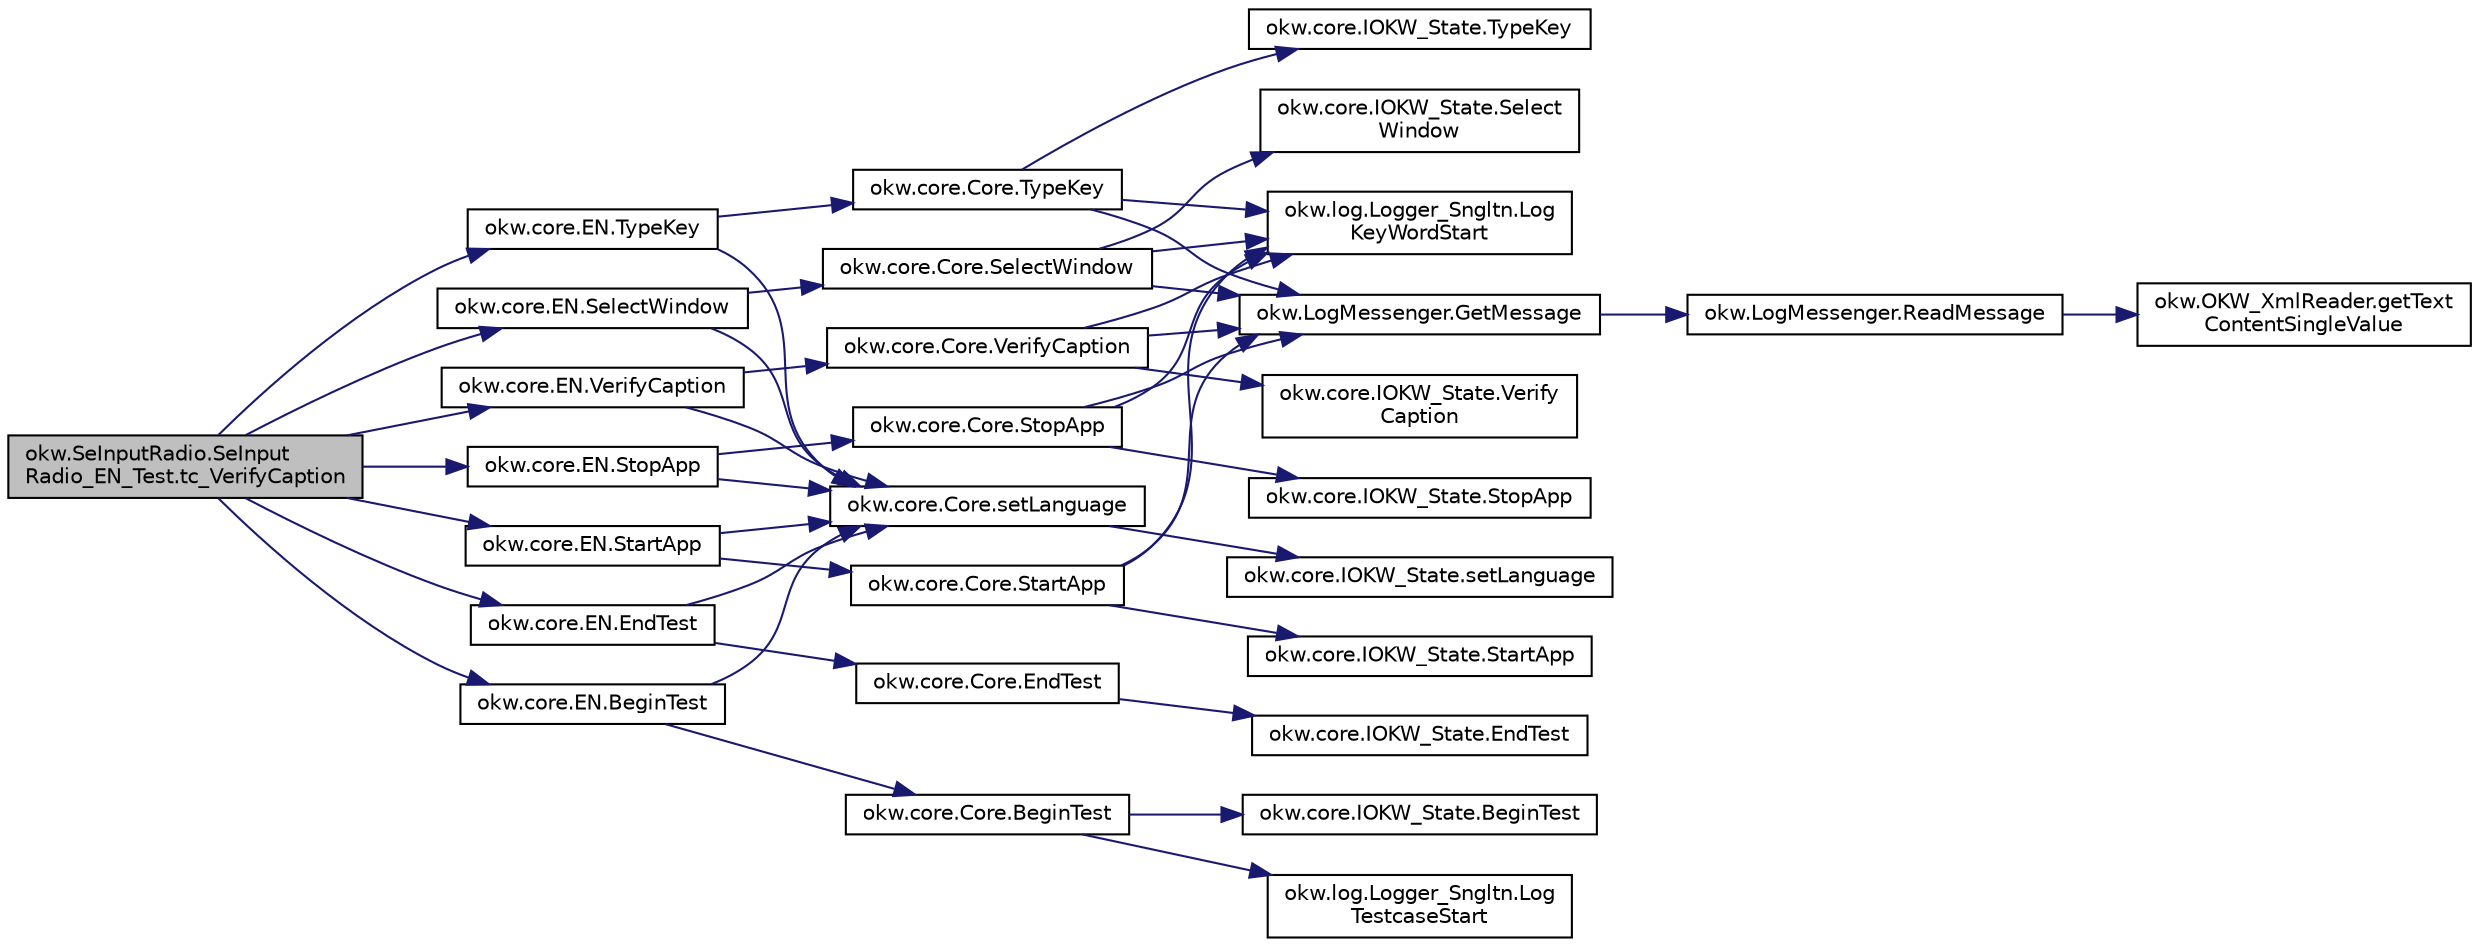 digraph "okw.SeInputRadio.SeInputRadio_EN_Test.tc_VerifyCaption"
{
 // INTERACTIVE_SVG=YES
 // LATEX_PDF_SIZE
  edge [fontname="Helvetica",fontsize="10",labelfontname="Helvetica",labelfontsize="10"];
  node [fontname="Helvetica",fontsize="10",shape=record];
  rankdir="LR";
  Node650 [label="okw.SeInputRadio.SeInput\lRadio_EN_Test.tc_VerifyCaption",height=0.2,width=0.4,color="black", fillcolor="grey75", style="filled", fontcolor="black",tooltip="Test des Schlüsselwortes VerifyCaption für den GUI-Adapter SeInputRadio."];
  Node650 -> Node651 [color="midnightblue",fontsize="10",style="solid",fontname="Helvetica"];
  Node651 [label="okw.core.EN.BeginTest",height=0.2,width=0.4,color="black", fillcolor="white", style="filled",URL="$classokw_1_1core_1_1_e_n.html#aef613b0a3e6bb8a9623984db145cae69",tooltip="Markiert den Anfang eines neuen Testfalls."];
  Node651 -> Node652 [color="midnightblue",fontsize="10",style="solid",fontname="Helvetica"];
  Node652 [label="okw.core.Core.setLanguage",height=0.2,width=0.4,color="black", fillcolor="white", style="filled",URL="$classokw_1_1core_1_1_core.html#ab4e0f723d27cb11c944ec4c82c426100",tooltip="Setzt die Sprache auf den gegebenen wert Language."];
  Node652 -> Node653 [color="midnightblue",fontsize="10",style="solid",fontname="Helvetica"];
  Node653 [label="okw.core.IOKW_State.setLanguage",height=0.2,width=0.4,color="black", fillcolor="white", style="filled",URL="$interfaceokw_1_1core_1_1_i_o_k_w___state.html#a866baa0bde08a47418f54d63bdb56097",tooltip="Interne Methode zum setzen der Sprache für die sprachabhängigen Ausgaben der Dokumentation (Log)."];
  Node651 -> Node654 [color="midnightblue",fontsize="10",style="solid",fontname="Helvetica"];
  Node654 [label="okw.core.Core.BeginTest",height=0.2,width=0.4,color="black", fillcolor="white", style="filled",URL="$classokw_1_1core_1_1_core.html#acfefe92468c9eb9e951846372726c4d8",tooltip="Markiert den Anfang eines neuen Testfalls."];
  Node654 -> Node655 [color="midnightblue",fontsize="10",style="solid",fontname="Helvetica"];
  Node655 [label="okw.log.Logger_Sngltn.Log\lTestcaseStart",height=0.2,width=0.4,color="black", fillcolor="white", style="filled",URL="$classokw_1_1log_1_1_logger___sngltn.html#a60f4ad59db847ae61df928f9920f3deb",tooltip="Ausgabe des Testfalls."];
  Node654 -> Node656 [color="midnightblue",fontsize="10",style="solid",fontname="Helvetica"];
  Node656 [label="okw.core.IOKW_State.BeginTest",height=0.2,width=0.4,color="black", fillcolor="white", style="filled",URL="$interfaceokw_1_1core_1_1_i_o_k_w___state.html#ae5480ddb1fc37eade5d899d335bc4b13",tooltip="Markiert den Anfang eines neuen Testfalls."];
  Node650 -> Node657 [color="midnightblue",fontsize="10",style="solid",fontname="Helvetica"];
  Node657 [label="okw.core.EN.StartApp",height=0.2,width=0.4,color="black", fillcolor="white", style="filled",URL="$classokw_1_1core_1_1_e_n.html#aaa7465ee7f135c724668d8b22dc2219f",tooltip="Startet die gegebene Anwendung."];
  Node657 -> Node652 [color="midnightblue",fontsize="10",style="solid",fontname="Helvetica"];
  Node657 -> Node658 [color="midnightblue",fontsize="10",style="solid",fontname="Helvetica"];
  Node658 [label="okw.core.Core.StartApp",height=0.2,width=0.4,color="black", fillcolor="white", style="filled",URL="$classokw_1_1core_1_1_core.html#ac20a22275b6aea1c4e551dce1fd0c1e9",tooltip="Startet die gegebene Anwendung."];
  Node658 -> Node659 [color="midnightblue",fontsize="10",style="solid",fontname="Helvetica"];
  Node659 [label="okw.log.Logger_Sngltn.Log\lKeyWordStart",height=0.2,width=0.4,color="black", fillcolor="white", style="filled",URL="$classokw_1_1log_1_1_logger___sngltn.html#a70ec25e200e00ecefc544e8fd371d2ef",tooltip="Ausgabe eines Schlüsselwortes."];
  Node658 -> Node660 [color="midnightblue",fontsize="10",style="solid",fontname="Helvetica"];
  Node660 [label="okw.LogMessenger.GetMessage",height=0.2,width=0.4,color="black", fillcolor="white", style="filled",URL="$classokw_1_1_log_messenger.html#af225d1f037d47b3b085175c09d78bdd2",tooltip="Holt die Log-Meldung für MethodeNmae/Textkey ohne weitere Parameter."];
  Node660 -> Node661 [color="midnightblue",fontsize="10",style="solid",fontname="Helvetica"];
  Node661 [label="okw.LogMessenger.ReadMessage",height=0.2,width=0.4,color="black", fillcolor="white", style="filled",URL="$classokw_1_1_log_messenger.html#a530cd6ab82ec82a04206a2e976ec06e3",tooltip="Interne Kernfunktion holt die Log-Meldung mit Platzhaltern aus der XML-Datei."];
  Node661 -> Node662 [color="midnightblue",fontsize="10",style="solid",fontname="Helvetica"];
  Node662 [label="okw.OKW_XmlReader.getText\lContentSingleValue",height=0.2,width=0.4,color="black", fillcolor="white", style="filled",URL="$classokw_1_1_o_k_w___xml_reader.html#ab920b5335a2e1429c14cc5f8e79f39eb",tooltip="Lies den TextContent eines Tag."];
  Node658 -> Node663 [color="midnightblue",fontsize="10",style="solid",fontname="Helvetica"];
  Node663 [label="okw.core.IOKW_State.StartApp",height=0.2,width=0.4,color="black", fillcolor="white", style="filled",URL="$interfaceokw_1_1core_1_1_i_o_k_w___state.html#a0ec9b7c60041061f1b01d85b703a27a8",tooltip="Startet die gegebene Anwendung."];
  Node650 -> Node664 [color="midnightblue",fontsize="10",style="solid",fontname="Helvetica"];
  Node664 [label="okw.core.EN.TypeKey",height=0.2,width=0.4,color="black", fillcolor="white", style="filled",URL="$classokw_1_1core_1_1_e_n.html#ae24d951e607b9b82af4f3b80e71285b9",tooltip="Tastatureingaben von Daten in das aktive Fensterobjekt."];
  Node664 -> Node652 [color="midnightblue",fontsize="10",style="solid",fontname="Helvetica"];
  Node664 -> Node665 [color="midnightblue",fontsize="10",style="solid",fontname="Helvetica"];
  Node665 [label="okw.core.Core.TypeKey",height=0.2,width=0.4,color="black", fillcolor="white", style="filled",URL="$classokw_1_1core_1_1_core.html#ad09bf3a237b88913dbe9ebc228db1cf3",tooltip="Tastatureingaben von Daten in das aktive Fensterobjekt."];
  Node665 -> Node659 [color="midnightblue",fontsize="10",style="solid",fontname="Helvetica"];
  Node665 -> Node660 [color="midnightblue",fontsize="10",style="solid",fontname="Helvetica"];
  Node665 -> Node666 [color="midnightblue",fontsize="10",style="solid",fontname="Helvetica"];
  Node666 [label="okw.core.IOKW_State.TypeKey",height=0.2,width=0.4,color="black", fillcolor="white", style="filled",URL="$interfaceokw_1_1core_1_1_i_o_k_w___state.html#a0466b45ed636074a1b6cd52de6b5fdd6",tooltip="Tastatureingaben von Daten in das aktive Fensterobjekt."];
  Node650 -> Node667 [color="midnightblue",fontsize="10",style="solid",fontname="Helvetica"];
  Node667 [label="okw.core.EN.SelectWindow",height=0.2,width=0.4,color="black", fillcolor="white", style="filled",URL="$classokw_1_1core_1_1_e_n.html#a2b61c2b39a9cfdbdfd25fe0e3d43785b",tooltip="Setzt den Kontext auf das gegebene Fenster."];
  Node667 -> Node652 [color="midnightblue",fontsize="10",style="solid",fontname="Helvetica"];
  Node667 -> Node668 [color="midnightblue",fontsize="10",style="solid",fontname="Helvetica"];
  Node668 [label="okw.core.Core.SelectWindow",height=0.2,width=0.4,color="black", fillcolor="white", style="filled",URL="$classokw_1_1core_1_1_core.html#a6a68660eb5e34965522896e2a5c48314",tooltip="Setzt den Kontext auf das gegebene Fenster."];
  Node668 -> Node659 [color="midnightblue",fontsize="10",style="solid",fontname="Helvetica"];
  Node668 -> Node660 [color="midnightblue",fontsize="10",style="solid",fontname="Helvetica"];
  Node668 -> Node669 [color="midnightblue",fontsize="10",style="solid",fontname="Helvetica"];
  Node669 [label="okw.core.IOKW_State.Select\lWindow",height=0.2,width=0.4,color="black", fillcolor="white", style="filled",URL="$interfaceokw_1_1core_1_1_i_o_k_w___state.html#ad4fc9610ed5b1176590a45b55e6ac7f0",tooltip="Setzt den Kontext auf das gegebene Fenster."];
  Node650 -> Node670 [color="midnightblue",fontsize="10",style="solid",fontname="Helvetica"];
  Node670 [label="okw.core.EN.VerifyCaption",height=0.2,width=0.4,color="black", fillcolor="white", style="filled",URL="$classokw_1_1core_1_1_e_n.html#a9cc29f6315e5041f2b36f1eb6a14e334",tooltip="Überprüft die Überschrift des Objektes."];
  Node670 -> Node652 [color="midnightblue",fontsize="10",style="solid",fontname="Helvetica"];
  Node670 -> Node671 [color="midnightblue",fontsize="10",style="solid",fontname="Helvetica"];
  Node671 [label="okw.core.Core.VerifyCaption",height=0.2,width=0.4,color="black", fillcolor="white", style="filled",URL="$classokw_1_1core_1_1_core.html#a742f7a967804814e172358e1ed9e3579",tooltip="Überprüft die Überschrift des Objektes."];
  Node671 -> Node659 [color="midnightblue",fontsize="10",style="solid",fontname="Helvetica"];
  Node671 -> Node660 [color="midnightblue",fontsize="10",style="solid",fontname="Helvetica"];
  Node671 -> Node672 [color="midnightblue",fontsize="10",style="solid",fontname="Helvetica"];
  Node672 [label="okw.core.IOKW_State.Verify\lCaption",height=0.2,width=0.4,color="black", fillcolor="white", style="filled",URL="$interfaceokw_1_1core_1_1_i_o_k_w___state.html#aa078c7da434452f524816f58519b395b",tooltip="Überprüft die Überschrift des Objektes."];
  Node650 -> Node673 [color="midnightblue",fontsize="10",style="solid",fontname="Helvetica"];
  Node673 [label="okw.core.EN.StopApp",height=0.2,width=0.4,color="black", fillcolor="white", style="filled",URL="$classokw_1_1core_1_1_e_n.html#aba06d28c60512e1dc55902403abbd3f6",tooltip="Beendet eine gegebene Anwendung."];
  Node673 -> Node652 [color="midnightblue",fontsize="10",style="solid",fontname="Helvetica"];
  Node673 -> Node674 [color="midnightblue",fontsize="10",style="solid",fontname="Helvetica"];
  Node674 [label="okw.core.Core.StopApp",height=0.2,width=0.4,color="black", fillcolor="white", style="filled",URL="$classokw_1_1core_1_1_core.html#a13d953a145a5e1bc776785f8433ba69c",tooltip="Beendet eine gegebene Anwendung."];
  Node674 -> Node659 [color="midnightblue",fontsize="10",style="solid",fontname="Helvetica"];
  Node674 -> Node660 [color="midnightblue",fontsize="10",style="solid",fontname="Helvetica"];
  Node674 -> Node675 [color="midnightblue",fontsize="10",style="solid",fontname="Helvetica"];
  Node675 [label="okw.core.IOKW_State.StopApp",height=0.2,width=0.4,color="black", fillcolor="white", style="filled",URL="$interfaceokw_1_1core_1_1_i_o_k_w___state.html#a789e33be9253edfccfe5654f537cf52a",tooltip="Beendet eine gegebene Anwendung."];
  Node650 -> Node676 [color="midnightblue",fontsize="10",style="solid",fontname="Helvetica"];
  Node676 [label="okw.core.EN.EndTest",height=0.2,width=0.4,color="black", fillcolor="white", style="filled",URL="$classokw_1_1core_1_1_e_n.html#aa51cc1227f749efca4fd2801f5cb664f",tooltip="Signalisiert das Ende eines Testfalls."];
  Node676 -> Node652 [color="midnightblue",fontsize="10",style="solid",fontname="Helvetica"];
  Node676 -> Node677 [color="midnightblue",fontsize="10",style="solid",fontname="Helvetica"];
  Node677 [label="okw.core.Core.EndTest",height=0.2,width=0.4,color="black", fillcolor="white", style="filled",URL="$classokw_1_1core_1_1_core.html#abf0b4a4074d5292675319eb0045fcb9c",tooltip="Signalisiert das Ende eines Testfalls."];
  Node677 -> Node678 [color="midnightblue",fontsize="10",style="solid",fontname="Helvetica"];
  Node678 [label="okw.core.IOKW_State.EndTest",height=0.2,width=0.4,color="black", fillcolor="white", style="filled",URL="$interfaceokw_1_1core_1_1_i_o_k_w___state.html#ac0b681eddd02ac39ff0c4970a634a186",tooltip="Signalisiert das Ende eines Testfalls."];
}
